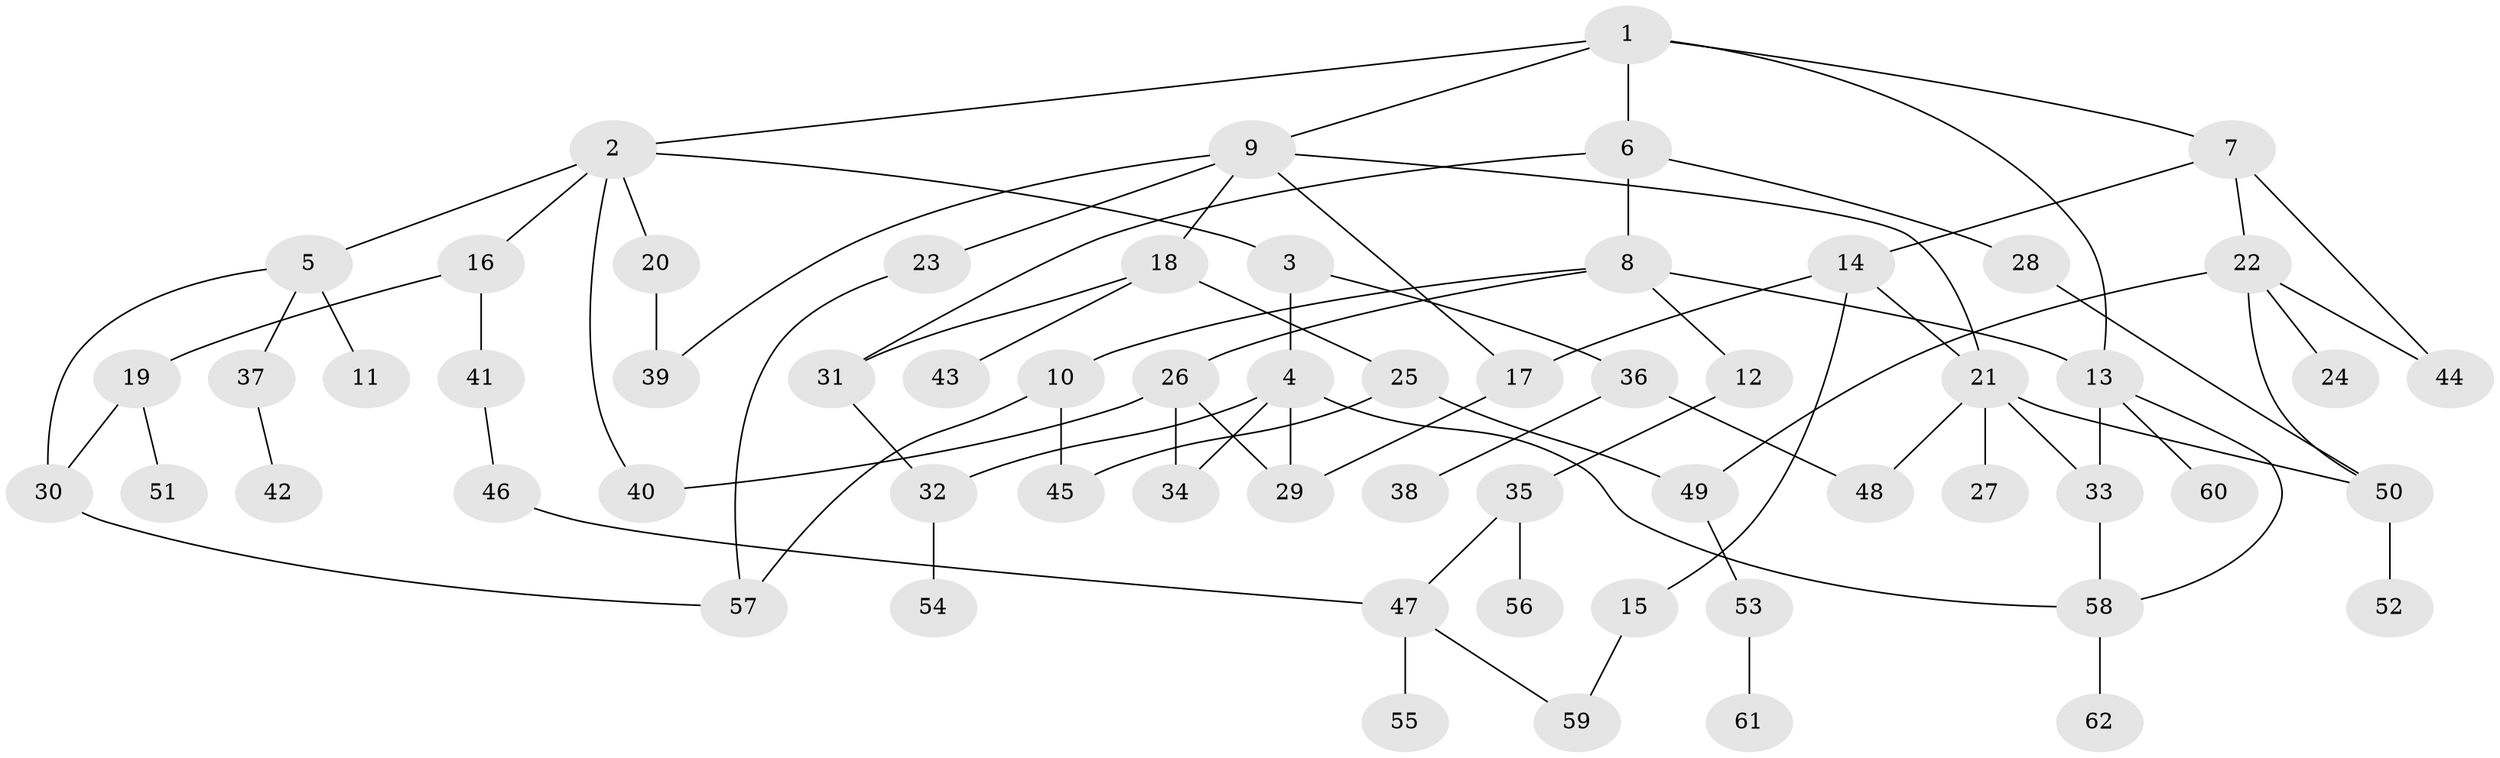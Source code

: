// coarse degree distribution, {5: 0.08888888888888889, 6: 0.06666666666666667, 3: 0.3333333333333333, 4: 0.13333333333333333, 2: 0.17777777777777778, 1: 0.2}
// Generated by graph-tools (version 1.1) at 2025/49/03/04/25 22:49:01]
// undirected, 62 vertices, 85 edges
graph export_dot {
  node [color=gray90,style=filled];
  1;
  2;
  3;
  4;
  5;
  6;
  7;
  8;
  9;
  10;
  11;
  12;
  13;
  14;
  15;
  16;
  17;
  18;
  19;
  20;
  21;
  22;
  23;
  24;
  25;
  26;
  27;
  28;
  29;
  30;
  31;
  32;
  33;
  34;
  35;
  36;
  37;
  38;
  39;
  40;
  41;
  42;
  43;
  44;
  45;
  46;
  47;
  48;
  49;
  50;
  51;
  52;
  53;
  54;
  55;
  56;
  57;
  58;
  59;
  60;
  61;
  62;
  1 -- 2;
  1 -- 6;
  1 -- 7;
  1 -- 9;
  1 -- 13;
  2 -- 3;
  2 -- 5;
  2 -- 16;
  2 -- 20;
  2 -- 40;
  3 -- 4;
  3 -- 36;
  4 -- 29;
  4 -- 32;
  4 -- 58;
  4 -- 34;
  5 -- 11;
  5 -- 30;
  5 -- 37;
  6 -- 8;
  6 -- 28;
  6 -- 31;
  7 -- 14;
  7 -- 22;
  7 -- 44;
  8 -- 10;
  8 -- 12;
  8 -- 26;
  8 -- 13;
  9 -- 18;
  9 -- 21;
  9 -- 23;
  9 -- 39;
  9 -- 17;
  10 -- 57;
  10 -- 45;
  12 -- 35;
  13 -- 33;
  13 -- 60;
  13 -- 58;
  14 -- 15;
  14 -- 17;
  14 -- 21;
  15 -- 59;
  16 -- 19;
  16 -- 41;
  17 -- 29;
  18 -- 25;
  18 -- 43;
  18 -- 31;
  19 -- 51;
  19 -- 30;
  20 -- 39;
  21 -- 27;
  21 -- 48;
  21 -- 33;
  21 -- 50;
  22 -- 24;
  22 -- 50;
  22 -- 49;
  22 -- 44;
  23 -- 57;
  25 -- 45;
  25 -- 49;
  26 -- 34;
  26 -- 40;
  26 -- 29;
  28 -- 50;
  30 -- 57;
  31 -- 32;
  32 -- 54;
  33 -- 58;
  35 -- 47;
  35 -- 56;
  36 -- 38;
  36 -- 48;
  37 -- 42;
  41 -- 46;
  46 -- 47;
  47 -- 55;
  47 -- 59;
  49 -- 53;
  50 -- 52;
  53 -- 61;
  58 -- 62;
}
